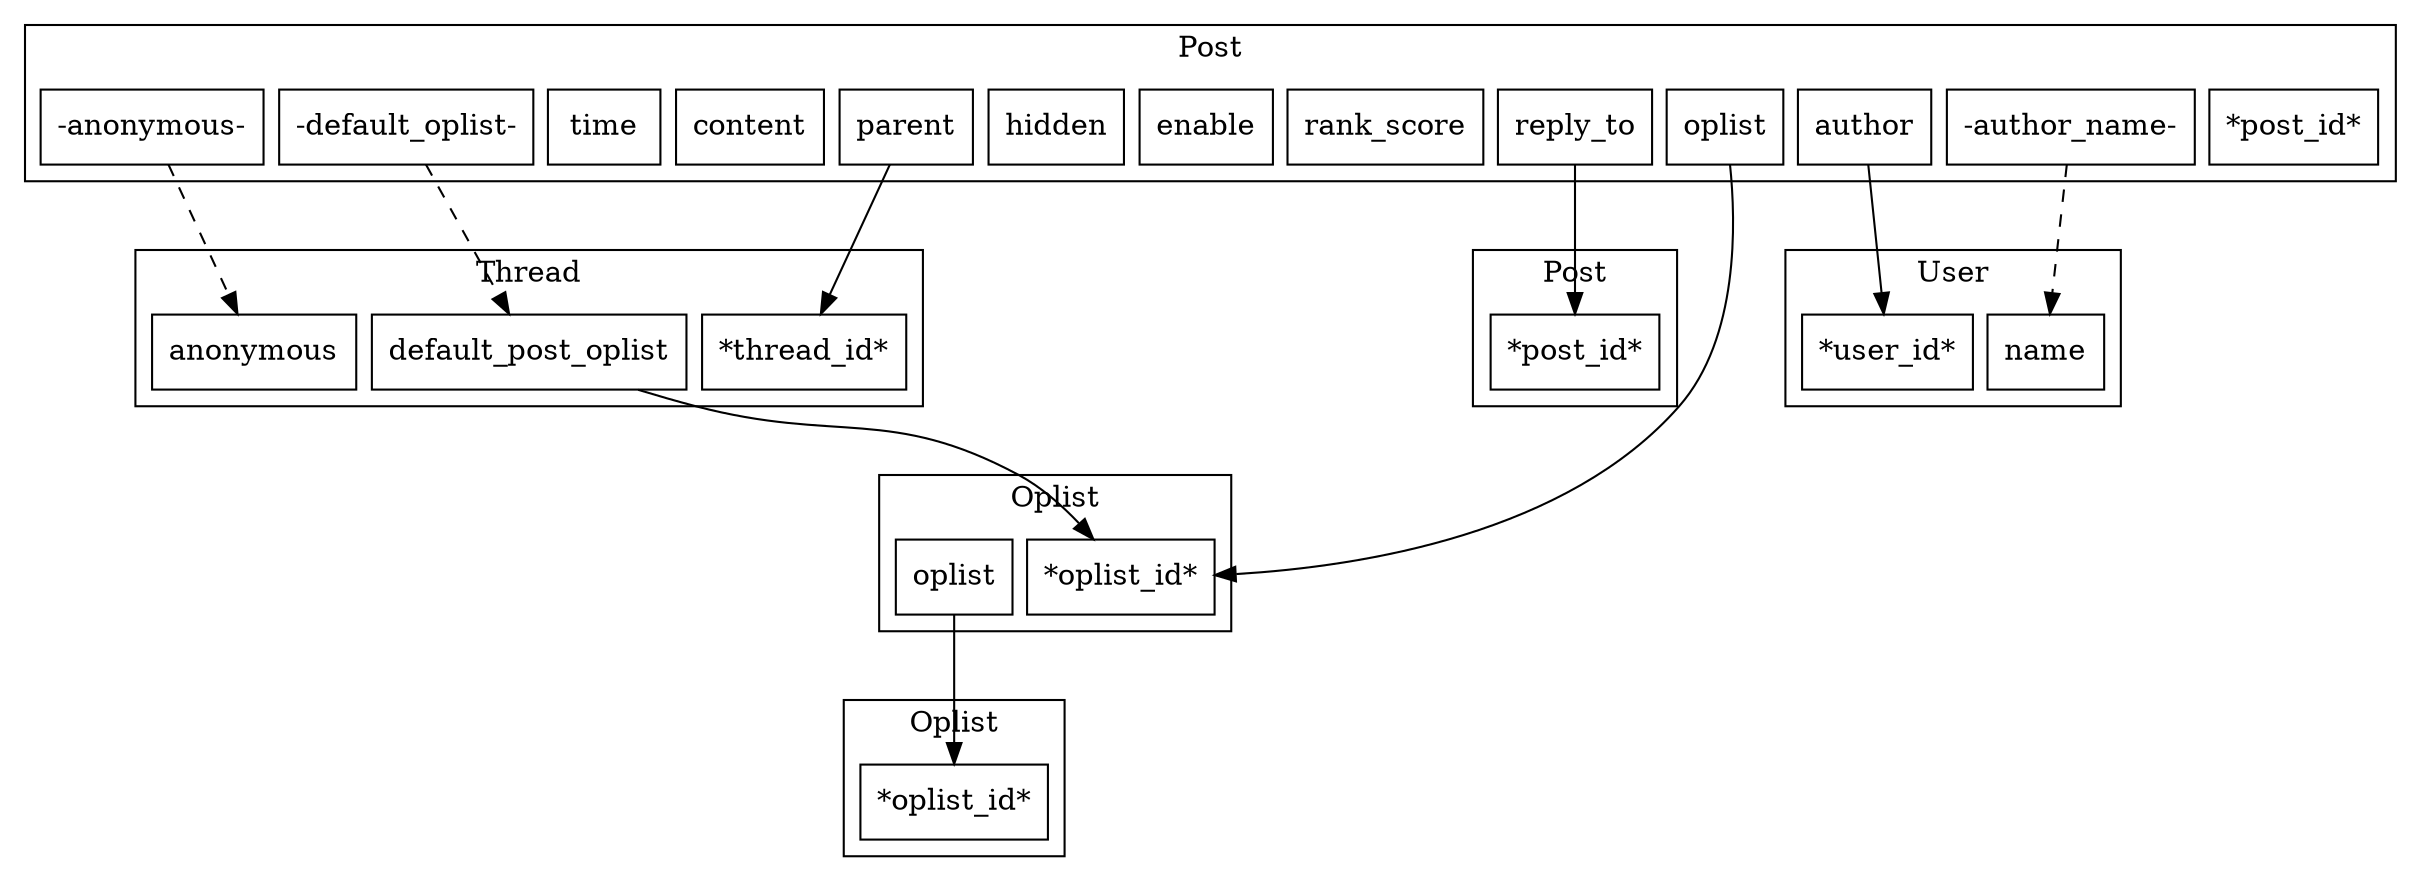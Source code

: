 #dot
strict digraph g {
	node [ shape = box ];
	nodesep = 0.1;
	ranksep = 1;

	subgraph cluster_post_1 {
		label = "Post";
		node_a_post_post_id        [ label = "*post_id*" ];
		node_a_post_parent         [ label = "parent" ];
		node_a_post_reply_to       [ label = "reply_to" ];
		node_a_post_oplist         [ label = "oplist" ];
		node_a_post_default_oplist [ label = "-default_oplist-" ];
		node_a_post_rank_score     [ label = "rank_score" ];
		node_a_post_enable         [ label = "enable" ];
		node_a_post_hidden         [ label = "hidden" ];
		node_a_post_anonymous      [ label = "-anonymous-" ];
		node_a_post_content        [ label = "content" ];
		node_a_post_time           [ label = "time" ];
		node_a_post_author         [ label = "author" ];
		node_a_post_author_name    [ label = "-author_name-" ];
	}

	subgraph cluster_post_2 {
		label = "Post";
		node_a_post_post_id_2      [ label = "*post_id*" ];
	}

	subgraph cluster_thread {
		label = "Thread";
		node_a_thread_thread_id [ label = "*thread_id*" ];
		node_a_thread_default_post_oplist [ label = "default_post_oplist" ];
		node_a_thread_anonymous [ label = "anonymous" ];
	}

	subgraph cluster_oplist {
		label = "Oplist";
		node_a_oplist_oplist_id [ label = "*oplist_id*" ];
		node_a_oplist_oplist    [ label = "oplist" ];
	}

	subgraph cluster_oplist_2 {
		label = "Oplist";
		node_a_oplist_oplist_id_2 [ label = "*oplist_id*" ];
	}

	subgraph cluster_user {
		label = "User";
		node_a_user_user_id [ label = "*user_id*" ];
		node_a_user_name    [ label = "name" ];
	}


	node_a_post_parent -> node_a_thread_thread_id;
	node_a_post_reply_to -> node_a_post_post_id_2;
	node_a_post_oplist -> node_a_oplist_oplist_id;
	node_a_post_default_oplist -> node_a_thread_default_post_oplist [ style = dashed ];
	node_a_post_anonymous -> node_a_thread_anonymous [style = dashed ];
	node_a_post_author -> node_a_user_user_id;
	node_a_post_author_name -> node_a_user_name     [ style = dashed ];

	node_a_thread_default_post_oplist -> node_a_oplist_oplist_id;
	node_a_oplist_oplist -> node_a_oplist_oplist_id_2;
}
